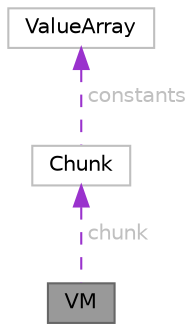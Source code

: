digraph "VM"
{
 // LATEX_PDF_SIZE
  bgcolor="transparent";
  edge [fontname=Helvetica,fontsize=10,labelfontname=Helvetica,labelfontsize=10];
  node [fontname=Helvetica,fontsize=10,shape=box,height=0.2,width=0.4];
  Node1 [id="Node000001",label="VM",height=0.2,width=0.4,color="gray40", fillcolor="grey60", style="filled", fontcolor="black",tooltip=" "];
  Node2 -> Node1 [id="edge1_Node000001_Node000002",dir="back",color="darkorchid3",style="dashed",tooltip=" ",label=" chunk",fontcolor="grey" ];
  Node2 [id="Node000002",label="Chunk",height=0.2,width=0.4,color="grey75", fillcolor="white", style="filled",URL="$structChunk.html",tooltip=" "];
  Node3 -> Node2 [id="edge2_Node000002_Node000003",dir="back",color="darkorchid3",style="dashed",tooltip=" ",label=" constants",fontcolor="grey" ];
  Node3 [id="Node000003",label="ValueArray",height=0.2,width=0.4,color="grey75", fillcolor="white", style="filled",URL="$structValueArray.html",tooltip=" "];
}
